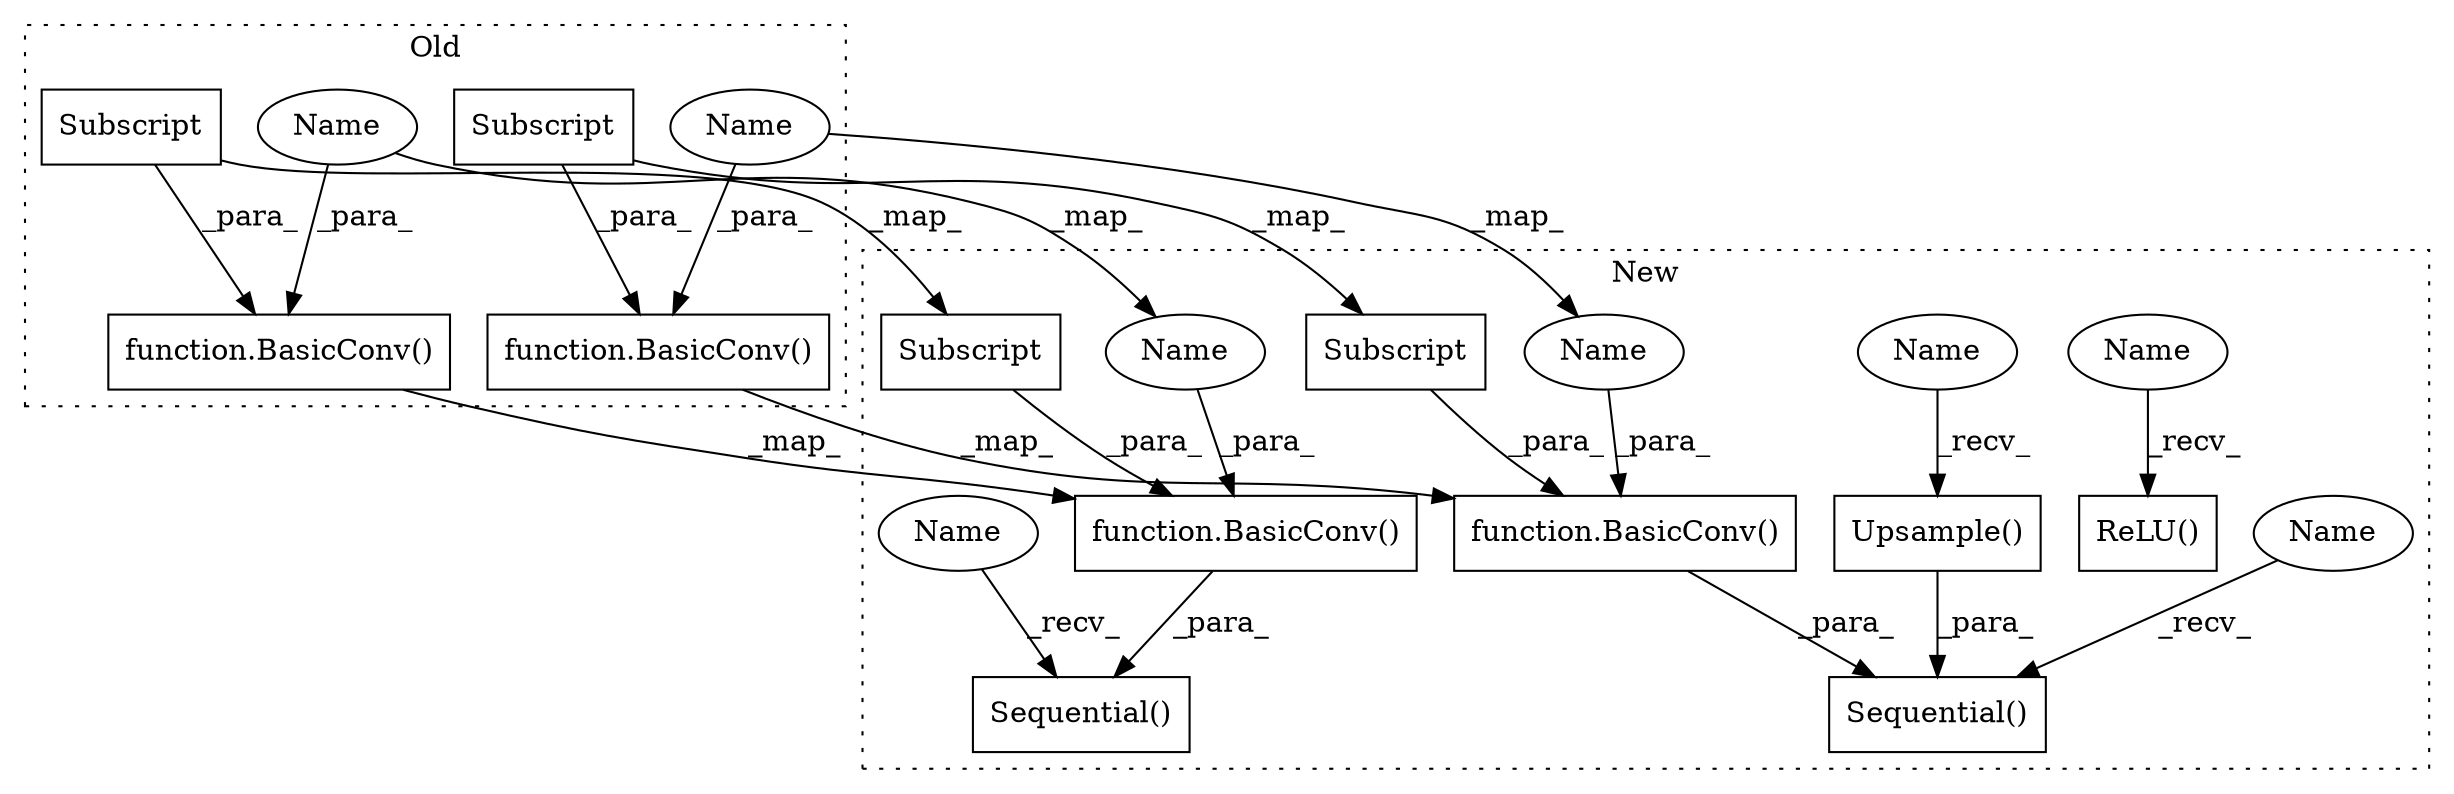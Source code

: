 digraph G {
subgraph cluster0 {
1 [label="function.BasicConv()" a="75" s="404,438" l="10,43" shape="box"];
4 [label="Subscript" a="63" s="414,0" l="11,0" shape="box"];
8 [label="function.BasicConv()" a="75" s="544,578" l="10,27" shape="box"];
11 [label="Subscript" a="63" s="554,0" l="11,0" shape="box"];
13 [label="Name" a="87" s="567" l="11" shape="ellipse"];
14 [label="Name" a="87" s="427" l="11" shape="ellipse"];
label = "Old";
style="dotted";
}
subgraph cluster1 {
2 [label="function.BasicConv()" a="75" s="447,481" l="10,39" shape="box"];
3 [label="Subscript" a="63" s="457,0" l="11,0" shape="box"];
5 [label="Sequential()" a="75" s="420,577" l="27,15" shape="box"];
6 [label="Upsample()" a="75" s="534" l="43" shape="box"];
7 [label="Sequential()" a="75" s="614,751" l="27,15" shape="box"];
9 [label="function.BasicConv()" a="75" s="678,712" l="10,39" shape="box"];
10 [label="Subscript" a="63" s="688,0" l="11,0" shape="box"];
12 [label="ReLU()" a="75" s="787" l="21" shape="box"];
15 [label="Name" a="87" s="470" l="11" shape="ellipse"];
16 [label="Name" a="87" s="701" l="11" shape="ellipse"];
17 [label="Name" a="87" s="420" l="2" shape="ellipse"];
18 [label="Name" a="87" s="787" l="2" shape="ellipse"];
19 [label="Name" a="87" s="534" l="2" shape="ellipse"];
20 [label="Name" a="87" s="614" l="2" shape="ellipse"];
label = "New";
style="dotted";
}
1 -> 2 [label="_map_"];
2 -> 5 [label="_para_"];
3 -> 2 [label="_para_"];
4 -> 1 [label="_para_"];
4 -> 3 [label="_map_"];
6 -> 5 [label="_para_"];
8 -> 9 [label="_map_"];
9 -> 7 [label="_para_"];
10 -> 9 [label="_para_"];
11 -> 10 [label="_map_"];
11 -> 8 [label="_para_"];
13 -> 16 [label="_map_"];
13 -> 8 [label="_para_"];
14 -> 15 [label="_map_"];
14 -> 1 [label="_para_"];
15 -> 2 [label="_para_"];
16 -> 9 [label="_para_"];
17 -> 5 [label="_recv_"];
18 -> 12 [label="_recv_"];
19 -> 6 [label="_recv_"];
20 -> 7 [label="_recv_"];
}